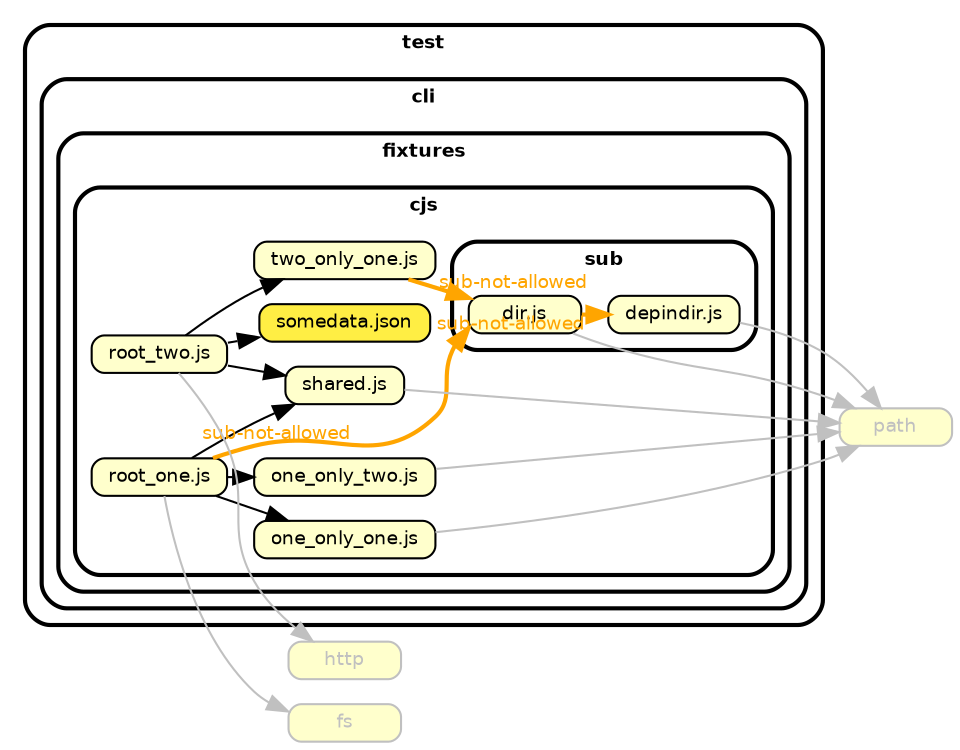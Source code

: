 digraph "dependency-cruiser output"{
    ordering=out
    rankdir=LR
    splines=true
    overlap=false
    nodesep=0.16
    ranksep=0.18
    fontname="Helvetica-bold"
    fontsize=9
    style="rounded,bold"
    compound=true
    node [shape=box style="rounded, filled" fillcolor="#ffffcc" height=0.2 fontname=Helvetica fontsize=9]
    edge [color=black arrowhead=normal fontname=Helvetica fontsize=9]

    "fs" [label="fs" color="grey" fontcolor="grey" ]
    "http" [label="http" color="grey" fontcolor="grey" ]
    "path" [label="path" color="grey" fontcolor="grey" ]
    subgraph "cluster_test" {label="test" subgraph "cluster_test/cli" {label="cli" subgraph "cluster_test/cli/fixtures" {label="fixtures" subgraph "cluster_test/cli/fixtures/cjs" {label="cjs" "test/cli/fixtures/cjs/one_only_one.js" [label="one_only_one.js" URL="test/cli/fixtures/cjs/one_only_one.js"] } } } }
    subgraph "cluster_test" {label="test" subgraph "cluster_test/cli" {label="cli" subgraph "cluster_test/cli/fixtures" {label="fixtures" subgraph "cluster_test/cli/fixtures/cjs" {label="cjs" "test/cli/fixtures/cjs/one_only_two.js" [label="one_only_two.js" URL="test/cli/fixtures/cjs/one_only_two.js"] } } } }
    subgraph "cluster_test" {label="test" subgraph "cluster_test/cli" {label="cli" subgraph "cluster_test/cli/fixtures" {label="fixtures" subgraph "cluster_test/cli/fixtures/cjs" {label="cjs" "test/cli/fixtures/cjs/root_one.js" [label="root_one.js" URL="test/cli/fixtures/cjs/root_one.js"] } } } }
    subgraph "cluster_test" {label="test" subgraph "cluster_test/cli" {label="cli" subgraph "cluster_test/cli/fixtures" {label="fixtures" subgraph "cluster_test/cli/fixtures/cjs" {label="cjs" "test/cli/fixtures/cjs/root_two.js" [label="root_two.js" URL="test/cli/fixtures/cjs/root_two.js"] } } } }
    subgraph "cluster_test" {label="test" subgraph "cluster_test/cli" {label="cli" subgraph "cluster_test/cli/fixtures" {label="fixtures" subgraph "cluster_test/cli/fixtures/cjs" {label="cjs" "test/cli/fixtures/cjs/shared.js" [label="shared.js" URL="test/cli/fixtures/cjs/shared.js"] } } } }
    subgraph "cluster_test" {label="test" subgraph "cluster_test/cli" {label="cli" subgraph "cluster_test/cli/fixtures" {label="fixtures" subgraph "cluster_test/cli/fixtures/cjs" {label="cjs" "test/cli/fixtures/cjs/somedata.json" [label="somedata.json" fillcolor="#ffee44" URL="test/cli/fixtures/cjs/somedata.json"] } } } }
    subgraph "cluster_test" {label="test" subgraph "cluster_test/cli" {label="cli" subgraph "cluster_test/cli/fixtures" {label="fixtures" subgraph "cluster_test/cli/fixtures/cjs" {label="cjs" subgraph "cluster_test/cli/fixtures/cjs/sub" {label="sub" "test/cli/fixtures/cjs/sub/depindir.js" [label="depindir.js" URL="test/cli/fixtures/cjs/sub/depindir.js"] } } } } }
    subgraph "cluster_test" {label="test" subgraph "cluster_test/cli" {label="cli" subgraph "cluster_test/cli/fixtures" {label="fixtures" subgraph "cluster_test/cli/fixtures/cjs" {label="cjs" subgraph "cluster_test/cli/fixtures/cjs/sub" {label="sub" "test/cli/fixtures/cjs/sub/dir.js" [label="dir.js" URL="test/cli/fixtures/cjs/sub/dir.js"] } } } } }
    subgraph "cluster_test" {label="test" subgraph "cluster_test/cli" {label="cli" subgraph "cluster_test/cli/fixtures" {label="fixtures" subgraph "cluster_test/cli/fixtures/cjs" {label="cjs" "test/cli/fixtures/cjs/two_only_one.js" [label="two_only_one.js" URL="test/cli/fixtures/cjs/two_only_one.js"] } } } }

    "test/cli/fixtures/cjs/one_only_one.js" -> "path" [color="grey"]
    "test/cli/fixtures/cjs/one_only_two.js" -> "path" [color="grey"]
    "test/cli/fixtures/cjs/root_one.js" -> "test/cli/fixtures/cjs/one_only_one.js"
    "test/cli/fixtures/cjs/root_one.js" -> "test/cli/fixtures/cjs/one_only_two.js"
    "test/cli/fixtures/cjs/root_one.js" -> "test/cli/fixtures/cjs/shared.js"
    "test/cli/fixtures/cjs/root_one.js" -> "test/cli/fixtures/cjs/sub/dir.js" [color="orange" penwidth=2.0 tooltip="sub-not-allowed" fontcolor="orange" xlabel="sub-not-allowed"]
    "test/cli/fixtures/cjs/root_one.js" -> "fs" [color="grey"]
    "test/cli/fixtures/cjs/root_two.js" -> "test/cli/fixtures/cjs/shared.js"
    "test/cli/fixtures/cjs/root_two.js" -> "test/cli/fixtures/cjs/somedata.json"
    "test/cli/fixtures/cjs/root_two.js" -> "test/cli/fixtures/cjs/two_only_one.js"
    "test/cli/fixtures/cjs/root_two.js" -> "http" [color="grey"]
    "test/cli/fixtures/cjs/shared.js" -> "path" [color="grey"]
    "test/cli/fixtures/cjs/sub/depindir.js" -> "path" [color="grey"]
    "test/cli/fixtures/cjs/sub/dir.js" -> "test/cli/fixtures/cjs/sub/depindir.js" [color="orange" penwidth=2.0 tooltip="sub-not-allowed" fontcolor="orange" xlabel="sub-not-allowed"]
    "test/cli/fixtures/cjs/sub/dir.js" -> "path" [color="grey"]
    "test/cli/fixtures/cjs/two_only_one.js" -> "test/cli/fixtures/cjs/sub/dir.js" [color="orange" penwidth=2.0 tooltip="sub-not-allowed" fontcolor="orange" xlabel="sub-not-allowed"]
}

